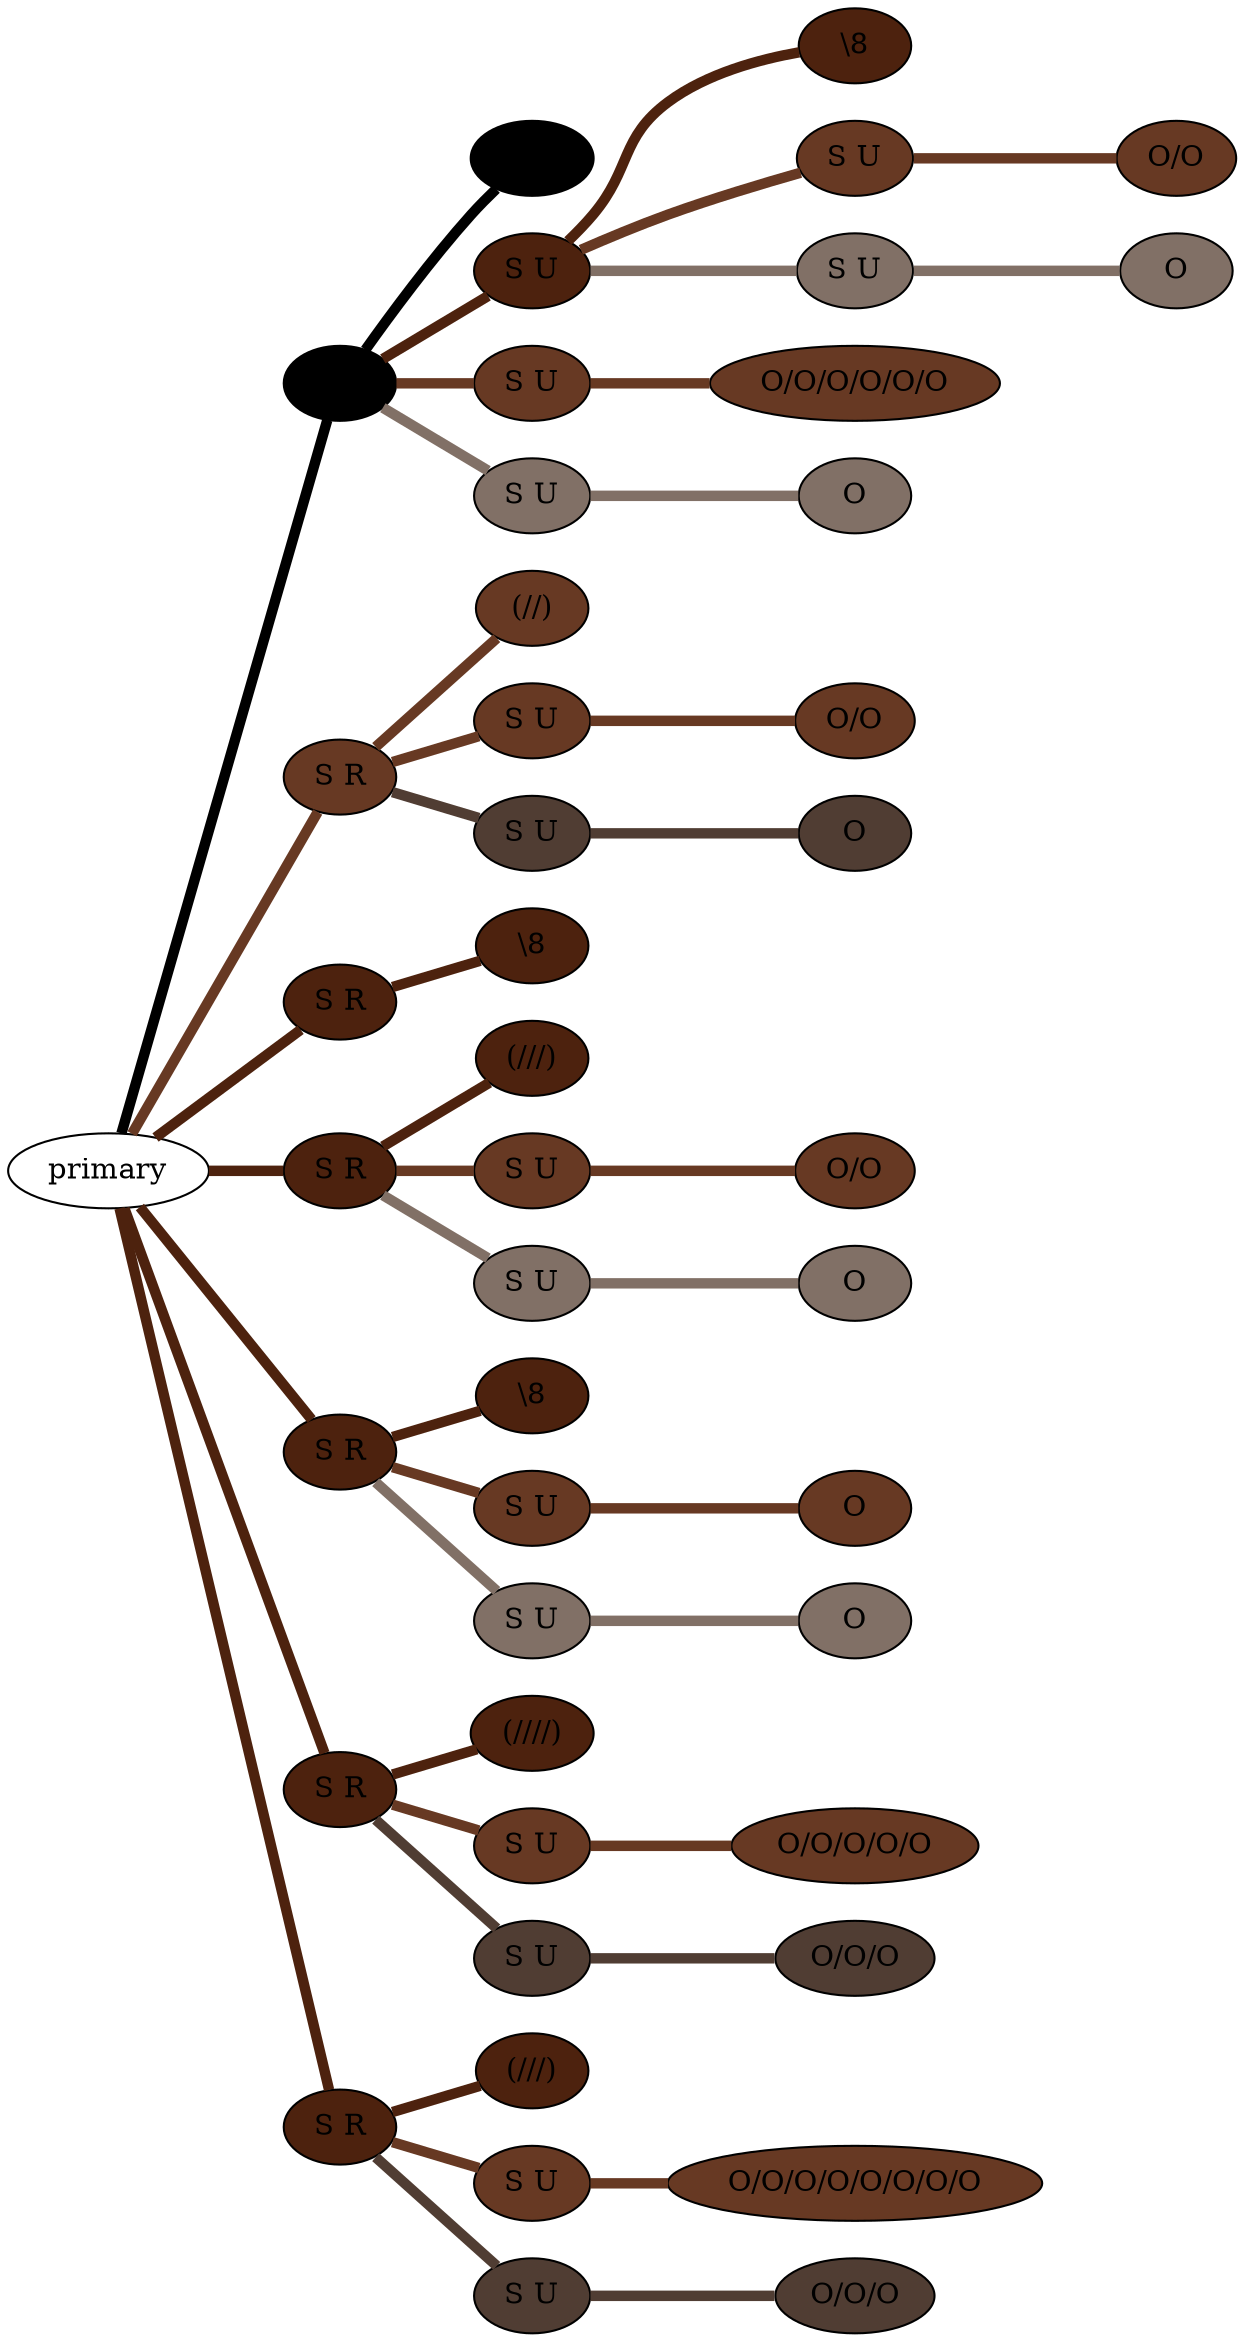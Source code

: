 graph {
 graph [rankdir=LR]
"1" [qtype="pendant_node", pendant_colors="#000000,#777777", pendant_ply="S", pendant_attach="R", pendant_length="41", label="S R", style=filled, fillcolor="#000000"]
"primary" -- "1" [qtype="pendant_link",penwidth=5,color="#000000"]
"1:0" [qtype="knot_node", knot_value="4", knot_type="L", knot_position="14.5", knot_spin="S", label="(////)", style=filled, fillcolor="#000000"]
"1" -- "1:0" [qtype="knot_link",penwidth=5,color="#000000"]
"1s1" [qtype="pendant_node", pendant_colors="#4D220E,#777777", pendant_ply="S", pendant_attach="U", pendant_length="32", label="S U", style=filled, fillcolor="#4D220E"]
"1" -- "1s1" [qtype="pendant_link",penwidth=5,color="#4D220E"]
"1s1:0" [qtype="knot_node", knot_value="1", knot_type="E", knot_position="13.0", knot_spin="Z", label="\\8", style=filled, fillcolor="#4D220E"]
"1s1" -- "1s1:0" [qtype="knot_link",penwidth=5,color="#4D220E"]
"1s1s1" [qtype="pendant_node", pendant_colors="#673923", pendant_ply="S", pendant_attach="U", pendant_length="26", label="S U", style=filled, fillcolor="#673923"]
"1s1" -- "1s1s1" [qtype="pendant_link",penwidth=5,color="#673923"]
"1s1s1:0" [qtype="knot_node", knot_value="2", knot_type="S", knot_position="4.0", knot_spin="S", label="O/O", style=filled, fillcolor="#673923"]
"1s1s1" -- "1s1s1:0" [qtype="knot_link",penwidth=5,color="#673923"]
"1s1s2" [qtype="pendant_node", pendant_colors="#817066,#000000,#777777", pendant_ply="S", pendant_attach="U", pendant_length="21", label="S U", style=filled, fillcolor="#817066"]
"1s1" -- "1s1s2" [qtype="pendant_link",penwidth=5,color="#817066"]
"1s1s2:0" [qtype="knot_node", knot_value="1", knot_type="S", knot_position="9.0", knot_spin="S", label="O", style=filled, fillcolor="#817066"]
"1s1s2" -- "1s1s2:0" [qtype="knot_link",penwidth=5,color="#817066"]
"1s2" [qtype="pendant_node", pendant_colors="#673923", pendant_ply="S", pendant_attach="U", pendant_length="44", label="S U", style=filled, fillcolor="#673923"]
"1" -- "1s2" [qtype="pendant_link",penwidth=5,color="#673923"]
"1s2:0" [qtype="knot_node", knot_value="6", knot_type="S", knot_position="4.0", knot_spin="S", label="O/O/O/O/O/O", style=filled, fillcolor="#673923"]
"1s2" -- "1s2:0" [qtype="knot_link",penwidth=5,color="#673923"]
"1s3" [qtype="pendant_node", pendant_colors="#817066,#000000,#777777", pendant_ply="S", pendant_attach="U", pendant_length="39", label="S U", style=filled, fillcolor="#817066"]
"1" -- "1s3" [qtype="pendant_link",penwidth=5,color="#817066"]
"1s3:0" [qtype="knot_node", knot_value="1", knot_type="S", knot_position="9.5", knot_spin="S", label="O", style=filled, fillcolor="#817066"]
"1s3" -- "1s3:0" [qtype="knot_link",penwidth=5,color="#817066"]
"2" [qtype="pendant_node", pendant_colors="#673923,#777777", pendant_ply="S", pendant_attach="R", pendant_length="26", label="S R", style=filled, fillcolor="#673923"]
"primary" -- "2" [qtype="pendant_link",penwidth=5,color="#673923"]
"2:0" [qtype="knot_node", knot_value="2", knot_type="L", knot_position="15.0", knot_spin="S", label="(//)", style=filled, fillcolor="#673923"]
"2" -- "2:0" [qtype="knot_link",penwidth=5,color="#673923"]
"2s1" [qtype="pendant_node", pendant_colors="#673923", pendant_ply="S", pendant_attach="U", pendant_length="29", label="S U", style=filled, fillcolor="#673923"]
"2" -- "2s1" [qtype="pendant_link",penwidth=5,color="#673923"]
"2s1:0" [qtype="knot_node", knot_value="2", knot_type="S", knot_position="3.5", knot_spin="S", label="O/O", style=filled, fillcolor="#673923"]
"2s1" -- "2s1:0" [qtype="knot_link",penwidth=5,color="#673923"]
"2s2" [qtype="pendant_node", pendant_colors="#503D33", pendant_ply="S", pendant_attach="U", pendant_length="38", label="S U", style=filled, fillcolor="#503D33"]
"2" -- "2s2" [qtype="pendant_link",penwidth=5,color="#503D33"]
"2s2:0" [qtype="knot_node", knot_value="1", knot_type="S", knot_position="19.5", knot_spin="S", label="O", style=filled, fillcolor="#503D33"]
"2s2" -- "2s2:0" [qtype="knot_link",penwidth=5,color="#503D33"]
"3" [qtype="pendant_node", pendant_colors="#4D220E,#777777", pendant_ply="S", pendant_attach="R", pendant_length="30", label="S R", style=filled, fillcolor="#4D220E"]
"primary" -- "3" [qtype="pendant_link",penwidth=5,color="#4D220E"]
"3:0" [qtype="knot_node", knot_value="1", knot_type="E", knot_position="15.0", knot_spin="Z", label="\\8", style=filled, fillcolor="#4D220E"]
"3" -- "3:0" [qtype="knot_link",penwidth=5,color="#4D220E"]
"4" [qtype="pendant_node", pendant_colors="#4D220E,#777777", pendant_ply="S", pendant_attach="R", pendant_length="32", label="S R", style=filled, fillcolor="#4D220E"]
"primary" -- "4" [qtype="pendant_link",penwidth=5,color="#4D220E"]
"4:0" [qtype="knot_node", knot_value="3", knot_type="L", knot_position="15.0", knot_spin="S", label="(///)", style=filled, fillcolor="#4D220E"]
"4" -- "4:0" [qtype="knot_link",penwidth=5,color="#4D220E"]
"4s1" [qtype="pendant_node", pendant_colors="#673923", pendant_ply="S", pendant_attach="U", pendant_length="28", label="S U", style=filled, fillcolor="#673923"]
"4" -- "4s1" [qtype="pendant_link",penwidth=5,color="#673923"]
"4s1:0" [qtype="knot_node", knot_value="2", knot_type="S", knot_position="4.5", knot_spin="S", label="O/O", style=filled, fillcolor="#673923"]
"4s1" -- "4s1:0" [qtype="knot_link",penwidth=5,color="#673923"]
"4s2" [qtype="pendant_node", pendant_colors="#817066,#000000,#777777", pendant_ply="S", pendant_attach="U", pendant_length="30", label="S U", style=filled, fillcolor="#817066"]
"4" -- "4s2" [qtype="pendant_link",penwidth=5,color="#817066"]
"4s2:0" [qtype="knot_node", knot_value="1", knot_type="S", knot_position="9.5", knot_spin="S", label="O", style=filled, fillcolor="#817066"]
"4s2" -- "4s2:0" [qtype="knot_link",penwidth=5,color="#817066"]
"5" [qtype="pendant_node", pendant_colors="#4D220E,#777777", pendant_ply="S", pendant_attach="R", pendant_length="38", label="S R", style=filled, fillcolor="#4D220E"]
"primary" -- "5" [qtype="pendant_link",penwidth=5,color="#4D220E"]
"5:0" [qtype="knot_node", knot_value="1", knot_type="E", knot_position="16.0", knot_spin="Z", label="\\8", style=filled, fillcolor="#4D220E"]
"5" -- "5:0" [qtype="knot_link",penwidth=5,color="#4D220E"]
"5s1" [qtype="pendant_node", pendant_colors="#673923", pendant_ply="S", pendant_attach="U", pendant_length="44", label="S U", style=filled, fillcolor="#673923"]
"5" -- "5s1" [qtype="pendant_link",penwidth=5,color="#673923"]
"5s1:0" [qtype="knot_node", knot_value="1", knot_type="S", knot_position="5.0", knot_spin="S", label="O", style=filled, fillcolor="#673923"]
"5s1" -- "5s1:0" [qtype="knot_link",penwidth=5,color="#673923"]
"5s2" [qtype="pendant_node", pendant_colors="#817066,#000000,#777777", pendant_ply="S", pendant_attach="U", pendant_length="34", label="S U", style=filled, fillcolor="#817066"]
"5" -- "5s2" [qtype="pendant_link",penwidth=5,color="#817066"]
"5s2:0" [qtype="knot_node", knot_value="1", knot_type="S", knot_position="9.0", knot_spin="S", label="O", style=filled, fillcolor="#817066"]
"5s2" -- "5s2:0" [qtype="knot_link",penwidth=5,color="#817066"]
"6" [qtype="pendant_node", pendant_colors="#4D220E,#777777", pendant_ply="S", pendant_attach="R", pendant_length="34", label="S R", style=filled, fillcolor="#4D220E"]
"primary" -- "6" [qtype="pendant_link",penwidth=5,color="#4D220E"]
"6:0" [qtype="knot_node", knot_value="4", knot_type="L", knot_position="16.0", knot_spin="S", label="(////)", style=filled, fillcolor="#4D220E"]
"6" -- "6:0" [qtype="knot_link",penwidth=5,color="#4D220E"]
"6s1" [qtype="pendant_node", pendant_colors="#673923", pendant_ply="S", pendant_attach="U", pendant_length="24", label="S U", style=filled, fillcolor="#673923"]
"6" -- "6s1" [qtype="pendant_link",penwidth=5,color="#673923"]
"6s1:0" [qtype="knot_node", knot_value="5", knot_type="S", knot_position="4.0", knot_spin="S", label="O/O/O/O/O", style=filled, fillcolor="#673923"]
"6s1" -- "6s1:0" [qtype="knot_link",penwidth=5,color="#673923"]
"6s2" [qtype="pendant_node", pendant_colors="#503D33", pendant_ply="S", pendant_attach="U", pendant_length="30", label="S U", style=filled, fillcolor="#503D33"]
"6" -- "6s2" [qtype="pendant_link",penwidth=5,color="#503D33"]
"6s2:0" [qtype="knot_node", knot_value="3", knot_type="S", knot_position="9.0", knot_spin="S", label="O/O/O", style=filled, fillcolor="#503D33"]
"6s2" -- "6s2:0" [qtype="knot_link",penwidth=5,color="#503D33"]
"7" [qtype="pendant_node", pendant_colors="#4D220E,#777777", pendant_ply="S", pendant_attach="R", pendant_length="41", label="S R", style=filled, fillcolor="#4D220E"]
"primary" -- "7" [qtype="pendant_link",penwidth=5,color="#4D220E"]
"7:0" [qtype="knot_node", knot_value="3", knot_type="L", knot_position="16.0", knot_spin="S", label="(///)", style=filled, fillcolor="#4D220E"]
"7" -- "7:0" [qtype="knot_link",penwidth=5,color="#4D220E"]
"7s1" [qtype="pendant_node", pendant_colors="#673923", pendant_ply="S", pendant_attach="U", pendant_length="27", label="S U", style=filled, fillcolor="#673923"]
"7" -- "7s1" [qtype="pendant_link",penwidth=5,color="#673923"]
"7s1:0" [qtype="knot_node", knot_value="8", knot_type="S", knot_position="3.0", knot_spin="S", label="O/O/O/O/O/O/O/O", style=filled, fillcolor="#673923"]
"7s1" -- "7s1:0" [qtype="knot_link",penwidth=5,color="#673923"]
"7s2" [qtype="pendant_node", pendant_colors="#503D33", pendant_ply="S", pendant_attach="U", pendant_length="27", label="S U", style=filled, fillcolor="#503D33"]
"7" -- "7s2" [qtype="pendant_link",penwidth=5,color="#503D33"]
"7s2:0" [qtype="knot_node", knot_value="3", knot_type="S", knot_position="8.5", knot_spin="S", label="O/O/O", style=filled, fillcolor="#503D33"]
"7s2" -- "7s2:0" [qtype="knot_link",penwidth=5,color="#503D33"]
}
